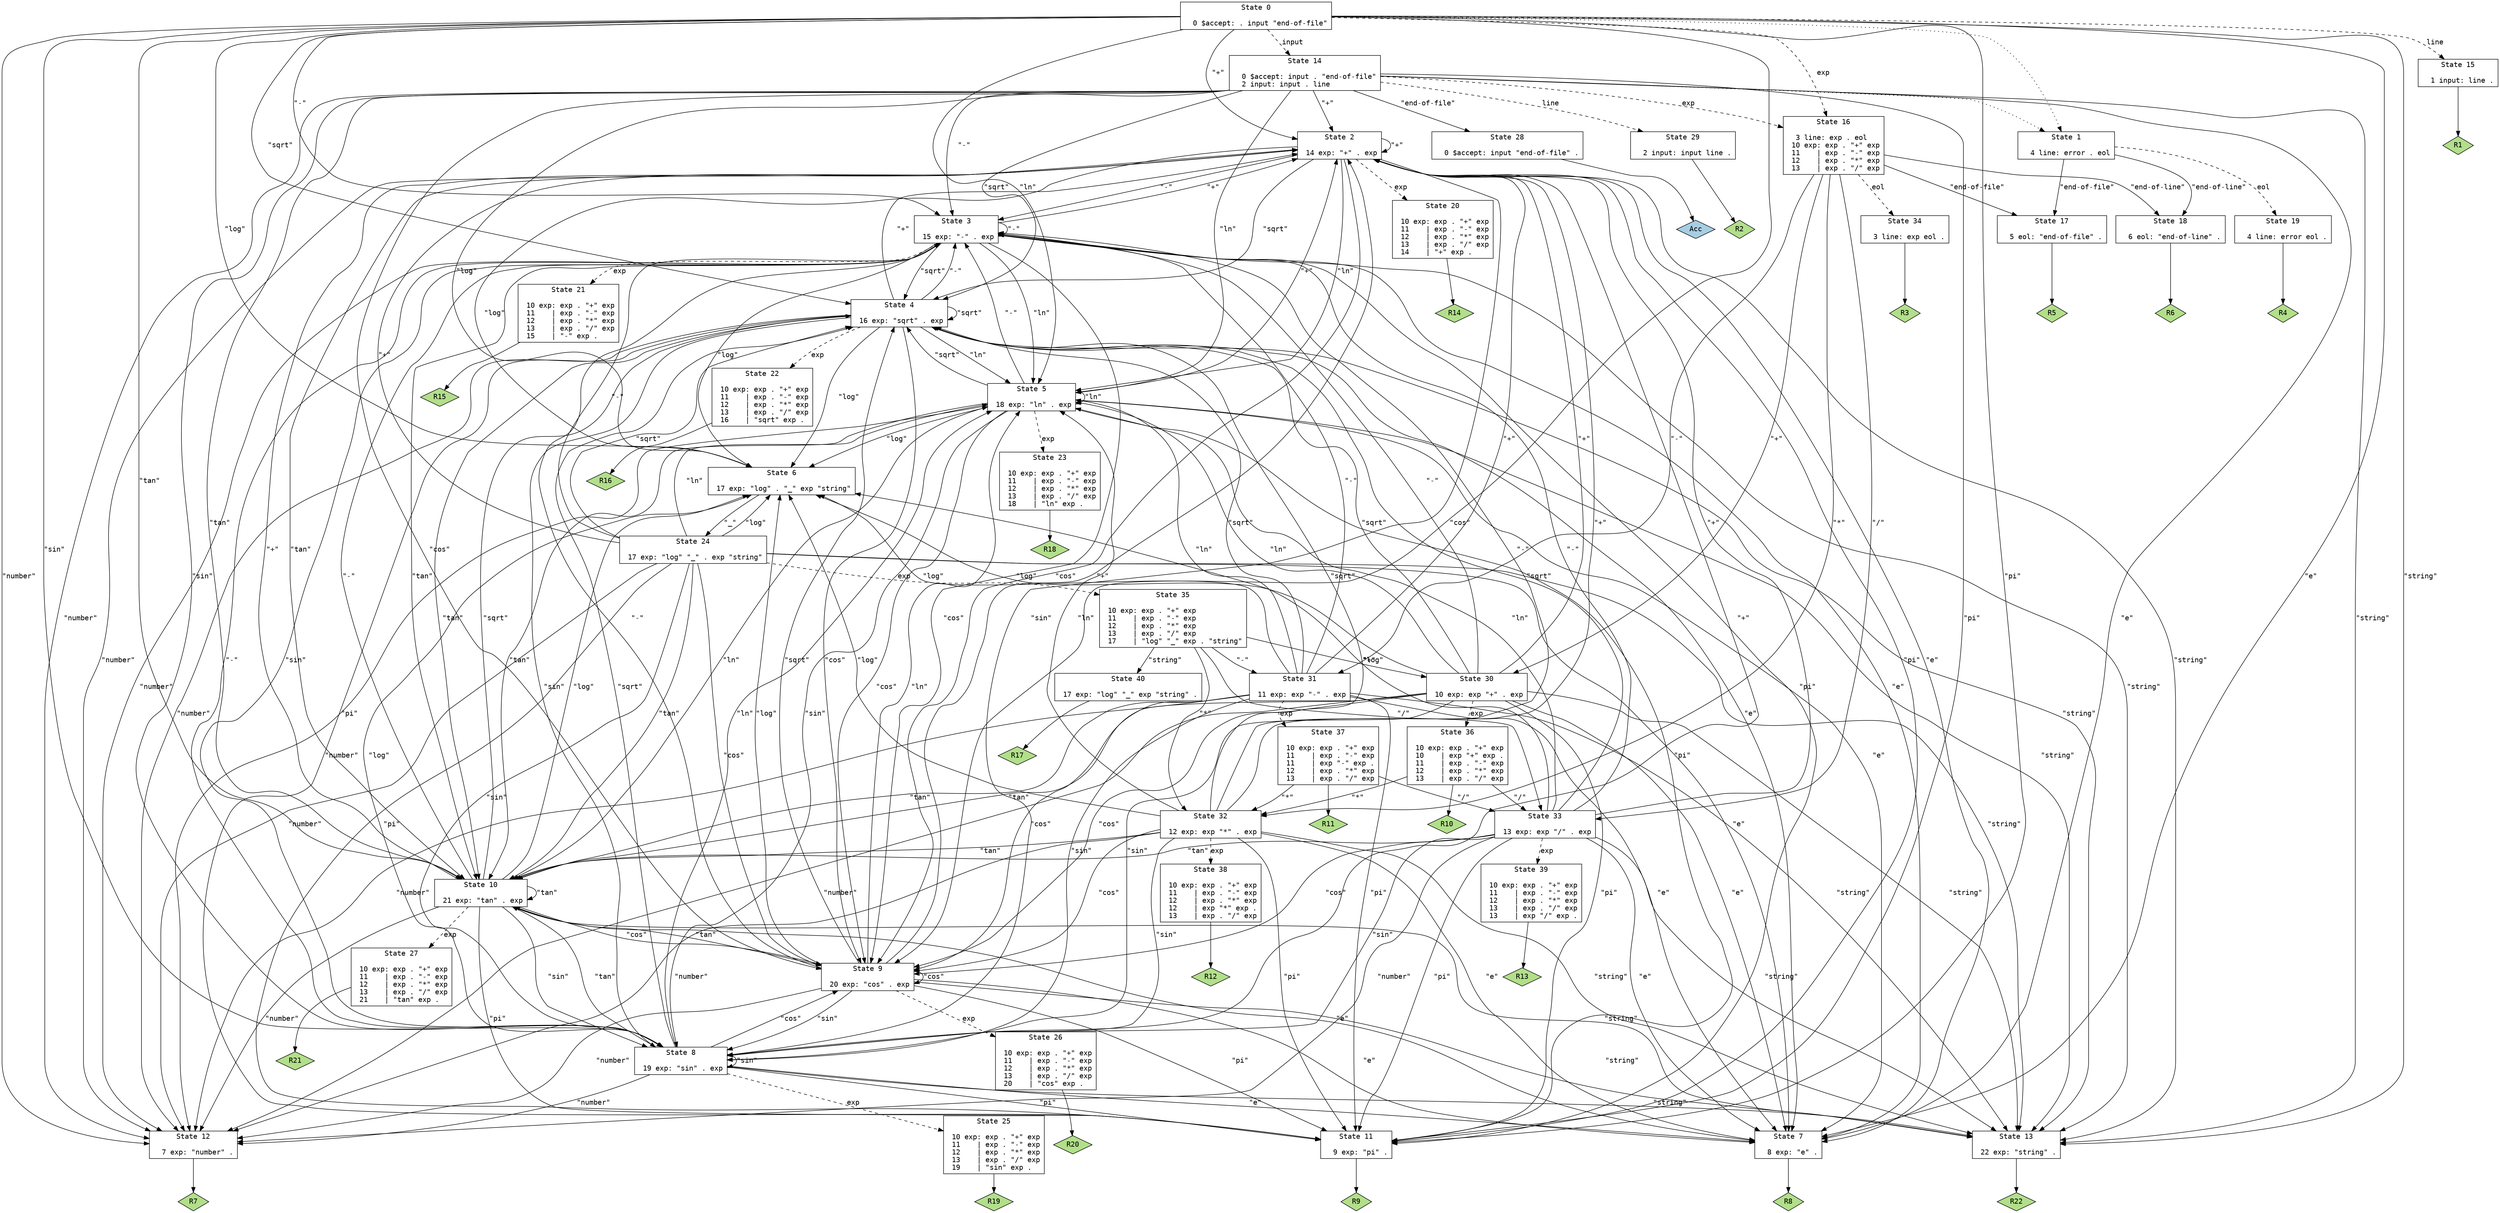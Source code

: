 // Generated by GNU Bison 3.4.2.
// Report bugs to <bug-bison@gnu.org>.
// Home page: <http://www.gnu.org/software/bison/>.

digraph "parse.y"
{
  node [fontname = courier, shape = box, colorscheme = paired6]
  edge [fontname = courier]

  0 [label="State 0\n\l  0 $accept: . input \"end-of-file\"\l"]
  0 -> 1 [style=dotted]
  0 -> 2 [style=solid label="\"+\""]
  0 -> 3 [style=solid label="\"-\""]
  0 -> 4 [style=solid label="\"sqrt\""]
  0 -> 5 [style=solid label="\"ln\""]
  0 -> 6 [style=solid label="\"log\""]
  0 -> 7 [style=solid label="\"e\""]
  0 -> 8 [style=solid label="\"sin\""]
  0 -> 9 [style=solid label="\"cos\""]
  0 -> 10 [style=solid label="\"tan\""]
  0 -> 11 [style=solid label="\"pi\""]
  0 -> 12 [style=solid label="\"number\""]
  0 -> 13 [style=solid label="\"string\""]
  0 -> 14 [style=dashed label="input"]
  0 -> 15 [style=dashed label="line"]
  0 -> 16 [style=dashed label="exp"]
  1 [label="State 1\n\l  4 line: error . eol\l"]
  1 -> 17 [style=solid label="\"end-of-file\""]
  1 -> 18 [style=solid label="\"end-of-line\""]
  1 -> 19 [style=dashed label="eol"]
  2 [label="State 2\n\l 14 exp: \"+\" . exp\l"]
  2 -> 2 [style=solid label="\"+\""]
  2 -> 3 [style=solid label="\"-\""]
  2 -> 4 [style=solid label="\"sqrt\""]
  2 -> 5 [style=solid label="\"ln\""]
  2 -> 6 [style=solid label="\"log\""]
  2 -> 7 [style=solid label="\"e\""]
  2 -> 8 [style=solid label="\"sin\""]
  2 -> 9 [style=solid label="\"cos\""]
  2 -> 10 [style=solid label="\"tan\""]
  2 -> 11 [style=solid label="\"pi\""]
  2 -> 12 [style=solid label="\"number\""]
  2 -> 13 [style=solid label="\"string\""]
  2 -> 20 [style=dashed label="exp"]
  3 [label="State 3\n\l 15 exp: \"-\" . exp\l"]
  3 -> 2 [style=solid label="\"+\""]
  3 -> 3 [style=solid label="\"-\""]
  3 -> 4 [style=solid label="\"sqrt\""]
  3 -> 5 [style=solid label="\"ln\""]
  3 -> 6 [style=solid label="\"log\""]
  3 -> 7 [style=solid label="\"e\""]
  3 -> 8 [style=solid label="\"sin\""]
  3 -> 9 [style=solid label="\"cos\""]
  3 -> 10 [style=solid label="\"tan\""]
  3 -> 11 [style=solid label="\"pi\""]
  3 -> 12 [style=solid label="\"number\""]
  3 -> 13 [style=solid label="\"string\""]
  3 -> 21 [style=dashed label="exp"]
  4 [label="State 4\n\l 16 exp: \"sqrt\" . exp\l"]
  4 -> 2 [style=solid label="\"+\""]
  4 -> 3 [style=solid label="\"-\""]
  4 -> 4 [style=solid label="\"sqrt\""]
  4 -> 5 [style=solid label="\"ln\""]
  4 -> 6 [style=solid label="\"log\""]
  4 -> 7 [style=solid label="\"e\""]
  4 -> 8 [style=solid label="\"sin\""]
  4 -> 9 [style=solid label="\"cos\""]
  4 -> 10 [style=solid label="\"tan\""]
  4 -> 11 [style=solid label="\"pi\""]
  4 -> 12 [style=solid label="\"number\""]
  4 -> 13 [style=solid label="\"string\""]
  4 -> 22 [style=dashed label="exp"]
  5 [label="State 5\n\l 18 exp: \"ln\" . exp\l"]
  5 -> 2 [style=solid label="\"+\""]
  5 -> 3 [style=solid label="\"-\""]
  5 -> 4 [style=solid label="\"sqrt\""]
  5 -> 5 [style=solid label="\"ln\""]
  5 -> 6 [style=solid label="\"log\""]
  5 -> 7 [style=solid label="\"e\""]
  5 -> 8 [style=solid label="\"sin\""]
  5 -> 9 [style=solid label="\"cos\""]
  5 -> 10 [style=solid label="\"tan\""]
  5 -> 11 [style=solid label="\"pi\""]
  5 -> 12 [style=solid label="\"number\""]
  5 -> 13 [style=solid label="\"string\""]
  5 -> 23 [style=dashed label="exp"]
  6 [label="State 6\n\l 17 exp: \"log\" . \"_\" exp \"string\"\l"]
  6 -> 24 [style=solid label="\"_\""]
  7 [label="State 7\n\l  8 exp: \"e\" .\l"]
  7 -> "7R8" [style=solid]
 "7R8" [label="R8", fillcolor=3, shape=diamond, style=filled]
  8 [label="State 8\n\l 19 exp: \"sin\" . exp\l"]
  8 -> 2 [style=solid label="\"+\""]
  8 -> 3 [style=solid label="\"-\""]
  8 -> 4 [style=solid label="\"sqrt\""]
  8 -> 5 [style=solid label="\"ln\""]
  8 -> 6 [style=solid label="\"log\""]
  8 -> 7 [style=solid label="\"e\""]
  8 -> 8 [style=solid label="\"sin\""]
  8 -> 9 [style=solid label="\"cos\""]
  8 -> 10 [style=solid label="\"tan\""]
  8 -> 11 [style=solid label="\"pi\""]
  8 -> 12 [style=solid label="\"number\""]
  8 -> 13 [style=solid label="\"string\""]
  8 -> 25 [style=dashed label="exp"]
  9 [label="State 9\n\l 20 exp: \"cos\" . exp\l"]
  9 -> 2 [style=solid label="\"+\""]
  9 -> 3 [style=solid label="\"-\""]
  9 -> 4 [style=solid label="\"sqrt\""]
  9 -> 5 [style=solid label="\"ln\""]
  9 -> 6 [style=solid label="\"log\""]
  9 -> 7 [style=solid label="\"e\""]
  9 -> 8 [style=solid label="\"sin\""]
  9 -> 9 [style=solid label="\"cos\""]
  9 -> 10 [style=solid label="\"tan\""]
  9 -> 11 [style=solid label="\"pi\""]
  9 -> 12 [style=solid label="\"number\""]
  9 -> 13 [style=solid label="\"string\""]
  9 -> 26 [style=dashed label="exp"]
  10 [label="State 10\n\l 21 exp: \"tan\" . exp\l"]
  10 -> 2 [style=solid label="\"+\""]
  10 -> 3 [style=solid label="\"-\""]
  10 -> 4 [style=solid label="\"sqrt\""]
  10 -> 5 [style=solid label="\"ln\""]
  10 -> 6 [style=solid label="\"log\""]
  10 -> 7 [style=solid label="\"e\""]
  10 -> 8 [style=solid label="\"sin\""]
  10 -> 9 [style=solid label="\"cos\""]
  10 -> 10 [style=solid label="\"tan\""]
  10 -> 11 [style=solid label="\"pi\""]
  10 -> 12 [style=solid label="\"number\""]
  10 -> 13 [style=solid label="\"string\""]
  10 -> 27 [style=dashed label="exp"]
  11 [label="State 11\n\l  9 exp: \"pi\" .\l"]
  11 -> "11R9" [style=solid]
 "11R9" [label="R9", fillcolor=3, shape=diamond, style=filled]
  12 [label="State 12\n\l  7 exp: \"number\" .\l"]
  12 -> "12R7" [style=solid]
 "12R7" [label="R7", fillcolor=3, shape=diamond, style=filled]
  13 [label="State 13\n\l 22 exp: \"string\" .\l"]
  13 -> "13R22" [style=solid]
 "13R22" [label="R22", fillcolor=3, shape=diamond, style=filled]
  14 [label="State 14\n\l  0 $accept: input . \"end-of-file\"\l  2 input: input . line\l"]
  14 -> 28 [style=solid label="\"end-of-file\""]
  14 -> 1 [style=dotted]
  14 -> 2 [style=solid label="\"+\""]
  14 -> 3 [style=solid label="\"-\""]
  14 -> 4 [style=solid label="\"sqrt\""]
  14 -> 5 [style=solid label="\"ln\""]
  14 -> 6 [style=solid label="\"log\""]
  14 -> 7 [style=solid label="\"e\""]
  14 -> 8 [style=solid label="\"sin\""]
  14 -> 9 [style=solid label="\"cos\""]
  14 -> 10 [style=solid label="\"tan\""]
  14 -> 11 [style=solid label="\"pi\""]
  14 -> 12 [style=solid label="\"number\""]
  14 -> 13 [style=solid label="\"string\""]
  14 -> 29 [style=dashed label="line"]
  14 -> 16 [style=dashed label="exp"]
  15 [label="State 15\n\l  1 input: line .\l"]
  15 -> "15R1" [style=solid]
 "15R1" [label="R1", fillcolor=3, shape=diamond, style=filled]
  16 [label="State 16\n\l  3 line: exp . eol\l 10 exp: exp . \"+\" exp\l 11    | exp . \"-\" exp\l 12    | exp . \"*\" exp\l 13    | exp . \"/\" exp\l"]
  16 -> 17 [style=solid label="\"end-of-file\""]
  16 -> 30 [style=solid label="\"+\""]
  16 -> 31 [style=solid label="\"-\""]
  16 -> 32 [style=solid label="\"*\""]
  16 -> 33 [style=solid label="\"/\""]
  16 -> 18 [style=solid label="\"end-of-line\""]
  16 -> 34 [style=dashed label="eol"]
  17 [label="State 17\n\l  5 eol: \"end-of-file\" .\l"]
  17 -> "17R5" [style=solid]
 "17R5" [label="R5", fillcolor=3, shape=diamond, style=filled]
  18 [label="State 18\n\l  6 eol: \"end-of-line\" .\l"]
  18 -> "18R6" [style=solid]
 "18R6" [label="R6", fillcolor=3, shape=diamond, style=filled]
  19 [label="State 19\n\l  4 line: error eol .\l"]
  19 -> "19R4" [style=solid]
 "19R4" [label="R4", fillcolor=3, shape=diamond, style=filled]
  20 [label="State 20\n\l 10 exp: exp . \"+\" exp\l 11    | exp . \"-\" exp\l 12    | exp . \"*\" exp\l 13    | exp . \"/\" exp\l 14    | \"+\" exp .\l"]
  20 -> "20R14" [style=solid]
 "20R14" [label="R14", fillcolor=3, shape=diamond, style=filled]
  21 [label="State 21\n\l 10 exp: exp . \"+\" exp\l 11    | exp . \"-\" exp\l 12    | exp . \"*\" exp\l 13    | exp . \"/\" exp\l 15    | \"-\" exp .\l"]
  21 -> "21R15" [style=solid]
 "21R15" [label="R15", fillcolor=3, shape=diamond, style=filled]
  22 [label="State 22\n\l 10 exp: exp . \"+\" exp\l 11    | exp . \"-\" exp\l 12    | exp . \"*\" exp\l 13    | exp . \"/\" exp\l 16    | \"sqrt\" exp .\l"]
  22 -> "22R16" [style=solid]
 "22R16" [label="R16", fillcolor=3, shape=diamond, style=filled]
  23 [label="State 23\n\l 10 exp: exp . \"+\" exp\l 11    | exp . \"-\" exp\l 12    | exp . \"*\" exp\l 13    | exp . \"/\" exp\l 18    | \"ln\" exp .\l"]
  23 -> "23R18" [style=solid]
 "23R18" [label="R18", fillcolor=3, shape=diamond, style=filled]
  24 [label="State 24\n\l 17 exp: \"log\" \"_\" . exp \"string\"\l"]
  24 -> 2 [style=solid label="\"+\""]
  24 -> 3 [style=solid label="\"-\""]
  24 -> 4 [style=solid label="\"sqrt\""]
  24 -> 5 [style=solid label="\"ln\""]
  24 -> 6 [style=solid label="\"log\""]
  24 -> 7 [style=solid label="\"e\""]
  24 -> 8 [style=solid label="\"sin\""]
  24 -> 9 [style=solid label="\"cos\""]
  24 -> 10 [style=solid label="\"tan\""]
  24 -> 11 [style=solid label="\"pi\""]
  24 -> 12 [style=solid label="\"number\""]
  24 -> 13 [style=solid label="\"string\""]
  24 -> 35 [style=dashed label="exp"]
  25 [label="State 25\n\l 10 exp: exp . \"+\" exp\l 11    | exp . \"-\" exp\l 12    | exp . \"*\" exp\l 13    | exp . \"/\" exp\l 19    | \"sin\" exp .\l"]
  25 -> "25R19" [style=solid]
 "25R19" [label="R19", fillcolor=3, shape=diamond, style=filled]
  26 [label="State 26\n\l 10 exp: exp . \"+\" exp\l 11    | exp . \"-\" exp\l 12    | exp . \"*\" exp\l 13    | exp . \"/\" exp\l 20    | \"cos\" exp .\l"]
  26 -> "26R20" [style=solid]
 "26R20" [label="R20", fillcolor=3, shape=diamond, style=filled]
  27 [label="State 27\n\l 10 exp: exp . \"+\" exp\l 11    | exp . \"-\" exp\l 12    | exp . \"*\" exp\l 13    | exp . \"/\" exp\l 21    | \"tan\" exp .\l"]
  27 -> "27R21" [style=solid]
 "27R21" [label="R21", fillcolor=3, shape=diamond, style=filled]
  28 [label="State 28\n\l  0 $accept: input \"end-of-file\" .\l"]
  28 -> "28R0" [style=solid]
 "28R0" [label="Acc", fillcolor=1, shape=diamond, style=filled]
  29 [label="State 29\n\l  2 input: input line .\l"]
  29 -> "29R2" [style=solid]
 "29R2" [label="R2", fillcolor=3, shape=diamond, style=filled]
  30 [label="State 30\n\l 10 exp: exp \"+\" . exp\l"]
  30 -> 2 [style=solid label="\"+\""]
  30 -> 3 [style=solid label="\"-\""]
  30 -> 4 [style=solid label="\"sqrt\""]
  30 -> 5 [style=solid label="\"ln\""]
  30 -> 6 [style=solid label="\"log\""]
  30 -> 7 [style=solid label="\"e\""]
  30 -> 8 [style=solid label="\"sin\""]
  30 -> 9 [style=solid label="\"cos\""]
  30 -> 10 [style=solid label="\"tan\""]
  30 -> 11 [style=solid label="\"pi\""]
  30 -> 12 [style=solid label="\"number\""]
  30 -> 13 [style=solid label="\"string\""]
  30 -> 36 [style=dashed label="exp"]
  31 [label="State 31\n\l 11 exp: exp \"-\" . exp\l"]
  31 -> 2 [style=solid label="\"+\""]
  31 -> 3 [style=solid label="\"-\""]
  31 -> 4 [style=solid label="\"sqrt\""]
  31 -> 5 [style=solid label="\"ln\""]
  31 -> 6 [style=solid label="\"log\""]
  31 -> 7 [style=solid label="\"e\""]
  31 -> 8 [style=solid label="\"sin\""]
  31 -> 9 [style=solid label="\"cos\""]
  31 -> 10 [style=solid label="\"tan\""]
  31 -> 11 [style=solid label="\"pi\""]
  31 -> 12 [style=solid label="\"number\""]
  31 -> 13 [style=solid label="\"string\""]
  31 -> 37 [style=dashed label="exp"]
  32 [label="State 32\n\l 12 exp: exp \"*\" . exp\l"]
  32 -> 2 [style=solid label="\"+\""]
  32 -> 3 [style=solid label="\"-\""]
  32 -> 4 [style=solid label="\"sqrt\""]
  32 -> 5 [style=solid label="\"ln\""]
  32 -> 6 [style=solid label="\"log\""]
  32 -> 7 [style=solid label="\"e\""]
  32 -> 8 [style=solid label="\"sin\""]
  32 -> 9 [style=solid label="\"cos\""]
  32 -> 10 [style=solid label="\"tan\""]
  32 -> 11 [style=solid label="\"pi\""]
  32 -> 12 [style=solid label="\"number\""]
  32 -> 13 [style=solid label="\"string\""]
  32 -> 38 [style=dashed label="exp"]
  33 [label="State 33\n\l 13 exp: exp \"/\" . exp\l"]
  33 -> 2 [style=solid label="\"+\""]
  33 -> 3 [style=solid label="\"-\""]
  33 -> 4 [style=solid label="\"sqrt\""]
  33 -> 5 [style=solid label="\"ln\""]
  33 -> 6 [style=solid label="\"log\""]
  33 -> 7 [style=solid label="\"e\""]
  33 -> 8 [style=solid label="\"sin\""]
  33 -> 9 [style=solid label="\"cos\""]
  33 -> 10 [style=solid label="\"tan\""]
  33 -> 11 [style=solid label="\"pi\""]
  33 -> 12 [style=solid label="\"number\""]
  33 -> 13 [style=solid label="\"string\""]
  33 -> 39 [style=dashed label="exp"]
  34 [label="State 34\n\l  3 line: exp eol .\l"]
  34 -> "34R3" [style=solid]
 "34R3" [label="R3", fillcolor=3, shape=diamond, style=filled]
  35 [label="State 35\n\l 10 exp: exp . \"+\" exp\l 11    | exp . \"-\" exp\l 12    | exp . \"*\" exp\l 13    | exp . \"/\" exp\l 17    | \"log\" \"_\" exp . \"string\"\l"]
  35 -> 30 [style=solid label="\"+\""]
  35 -> 31 [style=solid label="\"-\""]
  35 -> 32 [style=solid label="\"*\""]
  35 -> 33 [style=solid label="\"/\""]
  35 -> 40 [style=solid label="\"string\""]
  36 [label="State 36\n\l 10 exp: exp . \"+\" exp\l 10    | exp \"+\" exp .\l 11    | exp . \"-\" exp\l 12    | exp . \"*\" exp\l 13    | exp . \"/\" exp\l"]
  36 -> 32 [style=solid label="\"*\""]
  36 -> 33 [style=solid label="\"/\""]
  36 -> "36R10" [style=solid]
 "36R10" [label="R10", fillcolor=3, shape=diamond, style=filled]
  37 [label="State 37\n\l 10 exp: exp . \"+\" exp\l 11    | exp . \"-\" exp\l 11    | exp \"-\" exp .\l 12    | exp . \"*\" exp\l 13    | exp . \"/\" exp\l"]
  37 -> 32 [style=solid label="\"*\""]
  37 -> 33 [style=solid label="\"/\""]
  37 -> "37R11" [style=solid]
 "37R11" [label="R11", fillcolor=3, shape=diamond, style=filled]
  38 [label="State 38\n\l 10 exp: exp . \"+\" exp\l 11    | exp . \"-\" exp\l 12    | exp . \"*\" exp\l 12    | exp \"*\" exp .\l 13    | exp . \"/\" exp\l"]
  38 -> "38R12" [style=solid]
 "38R12" [label="R12", fillcolor=3, shape=diamond, style=filled]
  39 [label="State 39\n\l 10 exp: exp . \"+\" exp\l 11    | exp . \"-\" exp\l 12    | exp . \"*\" exp\l 13    | exp . \"/\" exp\l 13    | exp \"/\" exp .\l"]
  39 -> "39R13" [style=solid]
 "39R13" [label="R13", fillcolor=3, shape=diamond, style=filled]
  40 [label="State 40\n\l 17 exp: \"log\" \"_\" exp \"string\" .\l"]
  40 -> "40R17" [style=solid]
 "40R17" [label="R17", fillcolor=3, shape=diamond, style=filled]
}
